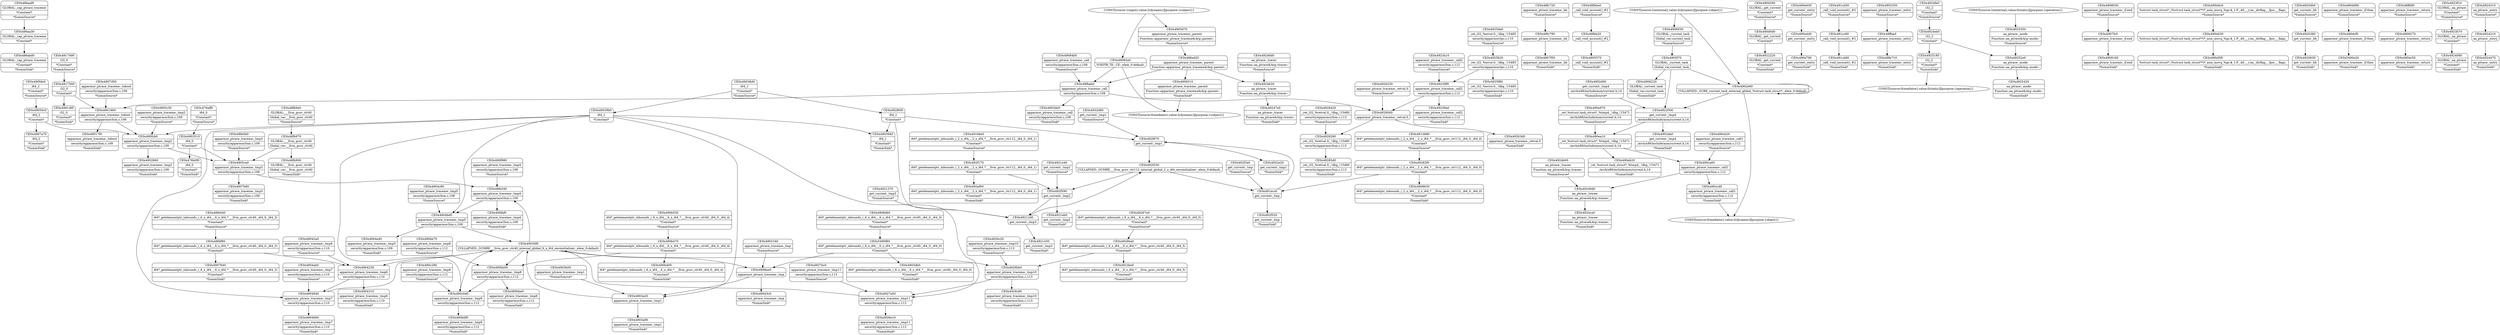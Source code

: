 digraph {
	CE0x486abd0 [shape=record,shape=Mrecord,label="{CE0x486abd0|GLOBAL:_cap_ptrace_traceme|*Constant*|*SummSink*}"]
	CE0x490faf0 [shape=record,shape=Mrecord,label="{CE0x490faf0|apparmor_ptrace_traceme:_tmp4|security/apparmor/lsm.c,109|*SummSink*}"]
	CE0x48fc720 [shape=record,shape=Mrecord,label="{CE0x48fc720|apparmor_ptrace_traceme:_bb|*SummSource*}"]
	CE0x48fbbe0 [shape=record,shape=Mrecord,label="{CE0x48fbbe0|_call_void_mcount()_#2|*SummSource*}"]
	CE0x486aa30 [shape=record,shape=Mrecord,label="{CE0x486aa30|GLOBAL:_cap_ptrace_traceme|*Constant*}"]
	CE0x49238f0 [shape=record,shape=Mrecord,label="{CE0x49238f0|apparmor_ptrace_traceme:_call2|security/apparmor/lsm.c,112}"]
	CE0x490bbe0 [shape=record,shape=Mrecord,label="{CE0x490bbe0|apparmor_ptrace_traceme:_tmp8|security/apparmor/lsm.c,112|*SummSink*}"]
	CE0x4926c90 [shape=record,shape=Mrecord,label="{CE0x4926c90|apparmor_ptrace_traceme:_tmp10|security/apparmor/lsm.c,113|*SummSink*}"]
	CE0x4903160 [shape=record,shape=Mrecord,label="{CE0x4903160|apparmor_ptrace_traceme:_tmp|*SummSource*}"]
	CE0x4924b00 [shape=record,shape=Mrecord,label="{CE0x4924b00|aa_ptrace:_tracee|Function::aa_ptrace&Arg::tracee::|*SummSource*}"]
	CE0x490d0d0 [shape=record,shape=Mrecord,label="{CE0x490d0d0|GLOBAL:_get_current|*Constant*}"]
	CE0x4903db0 [shape=record,shape=Mrecord,label="{CE0x4903db0|i64*_getelementptr_inbounds_(_6_x_i64_,_6_x_i64_*___llvm_gcov_ctr40,_i64_0,_i64_0)|*Constant*|*SummSink*}"]
	CE0x49263d0 [shape=record,shape=Mrecord,label="{CE0x49263d0|apparmor_ptrace_traceme:_retval.0|*SummSink*}"]
	CE0x49084b0 [shape=record,shape=Mrecord,label="{CE0x49084b0|apparmor_ptrace_traceme:_call|security/apparmor/lsm.c,108|*SummSource*}"]
	CE0x490fcb0 [shape=record,shape=Mrecord,label="{CE0x490fcb0|apparmor_ptrace_traceme:_tmp2|security/apparmor/lsm.c,109}"]
	CE0x490bdf0 [shape=record,shape=Mrecord,label="{CE0x490bdf0|apparmor_ptrace_traceme:_tmp9|security/apparmor/lsm.c,112|*SummSink*}"]
	CE0x492f590 [shape=record,shape=Mrecord,label="{CE0x492f590|get_current:_tmp2}"]
	CE0x49050c0 [shape=record,shape=Mrecord,label="{CE0x49050c0|i64_2|*Constant*}"]
	CE0x490e790 [shape=record,shape=Mrecord,label="{CE0x490e790|get_current:_entry|*SummSink*}"]
	CE0x4921430 [shape=record,shape=Mrecord,label="{CE0x4921430|get_current:_tmp3|*SummSink*}"]
	CE0x491cd30 [shape=record,shape=Mrecord,label="{CE0x491cd30|_call_void_mcount()_#2|*SummSource*}"]
	CE0x49038d0 [shape=record,shape=Mrecord,label="{CE0x49038d0|i64_1|*Constant*|*SummSource*}"]
	CE0x4902860 [shape=record,shape=Mrecord,label="{CE0x4902860|apparmor_ptrace_traceme:_tmp2|security/apparmor/lsm.c,109|*SummSink*}"]
	CE0x4923a10 [shape=record,shape=Mrecord,label="{CE0x4923a10|apparmor_ptrace_traceme:_call2|security/apparmor/lsm.c,112|*SummSource*}"]
	CE0x4902350 [shape=record,shape=Mrecord,label="{CE0x4902350|apparmor_ptrace_traceme:_entry|*SummSource*}"]
	CE0x490e630 [shape=record,shape=Mrecord,label="{CE0x490e630|get_current:_entry|*SummSource*}"]
	CE0x492f670 [shape=record,shape=Mrecord,label="{CE0x492f670|get_current:_tmp1}"]
	CE0x4924fe0 [shape=record,shape=Mrecord,label="{CE0x4924fe0|i32_2|*Constant*|*SummSource*}"]
	CE0x490ca60 [shape=record,shape=Mrecord,label="{CE0x490ca60|apparmor_ptrace_traceme:_call1|security/apparmor/lsm.c,112}"]
	CE0x4924eb0 [shape=record,shape=Mrecord,label="{CE0x4924eb0|i32_2|*Constant*}"]
	"CONST[source:1(input),value:2(dynamic)][purpose:{subject}]"
	CE0x49247e0 [shape=record,shape=Mrecord,label="{CE0x49247e0|aa_ptrace:_tracer|Function::aa_ptrace&Arg::tracer::|*SummSink*}"]
	CE0x4922220 [shape=record,shape=Mrecord,label="{CE0x4922220|GLOBAL:_get_current|*Constant*|*SummSink*}"]
	CE0x48fb9e0 [shape=record,shape=Mrecord,label="{CE0x48fb9e0|GLOBAL:___llvm_gcov_ctr40|Global_var:__llvm_gcov_ctr40|*SummSource*}"]
	CE0x4904c90 [shape=record,shape=Mrecord,label="{CE0x4904c90|apparmor_ptrace_traceme:_tmp5|security/apparmor/lsm.c,109|*SummSource*}"]
	CE0x490e4d0 [shape=record,shape=Mrecord,label="{CE0x490e4d0|get_current:_entry}"]
	CE0x4908030 [shape=record,shape=Mrecord,label="{CE0x4908030|apparmor_ptrace_traceme:_if.end|*SummSource*}"]
	CE0x49249d0 [shape=record,shape=Mrecord,label="{CE0x49249d0|aa_ptrace:_tracee|Function::aa_ptrace&Arg::tracee::}"]
	CE0x4926bb0 [shape=record,shape=Mrecord,label="{CE0x4926bb0|apparmor_ptrace_traceme:_tmp10|security/apparmor/lsm.c,113}"]
	CE0x492f600 [shape=record,shape=Mrecord,label="{CE0x492f600|i64_1|*Constant*}"]
	CE0x491ecc0 [shape=record,shape=Mrecord,label="{CE0x491ecc0|get_current:_tmp}"]
	CE0x49285d0 [shape=record,shape=Mrecord,label="{CE0x49285d0|_ret_i32_%retval.0,_!dbg_!15480|security/apparmor/lsm.c,113|*SummSink*}"]
	CE0x4907a70 [shape=record,shape=Mrecord,label="{CE0x4907a70|i64_2|*Constant*|*SummSink*}"]
	CE0x4904bd0 [shape=record,shape=Mrecord,label="{CE0x4904bd0|apparmor_ptrace_traceme:_tmp5|security/apparmor/lsm.c,109}"]
	CE0x4917500 [shape=record,shape=Mrecord,label="{CE0x4917500|i32_0|*Constant*}"]
	CE0x4904310 [shape=record,shape=Mrecord,label="{CE0x4904310|apparmor_ptrace_traceme:_tmp6|security/apparmor/lsm.c,110|*SummSink*}"]
	CE0x490fde0 [shape=record,shape=Mrecord,label="{CE0x490fde0|i64_2|*Constant*|*SummSource*}"]
	CE0x490bb70 [shape=record,shape=Mrecord,label="{CE0x490bb70|apparmor_ptrace_traceme:_tmp8|security/apparmor/lsm.c,112|*SummSource*}"]
	CE0x4924630 [shape=record,shape=Mrecord,label="{CE0x4924630|aa_ptrace:_tracer|Function::aa_ptrace&Arg::tracer::}"]
	CE0x490d430 [shape=record,shape=Mrecord,label="{CE0x490d430|%struct.task_struct*_(%struct.task_struct**)*_asm_movq_%gs:$_1:P_,$0_,_r,im,_dirflag_,_fpsr_,_flags_}"]
	CE0x48fdf80 [shape=record,shape=Mrecord,label="{CE0x48fdf80|i64*_getelementptr_inbounds_(_6_x_i64_,_6_x_i64_*___llvm_gcov_ctr40,_i64_0,_i64_3)|*Constant*}"]
	CE0x4926c20 [shape=record,shape=Mrecord,label="{CE0x4926c20|apparmor_ptrace_traceme:_tmp10|security/apparmor/lsm.c,113|*SummSource*}"]
	CE0x4908d60 [shape=record,shape=Mrecord,label="{CE0x4908d60|i64*_getelementptr_inbounds_(_6_x_i64_,_6_x_i64_*___llvm_gcov_ctr40,_i64_0,_i64_0)|*Constant*|*SummSource*}"]
	CE0x4925180 [shape=record,shape=Mrecord,label="{CE0x4925180|i32_2|*Constant*|*SummSink*}"]
	CE0x49042a0 [shape=record,shape=Mrecord,label="{CE0x49042a0|apparmor_ptrace_traceme:_tmp6|security/apparmor/lsm.c,110|*SummSource*}"]
	CE0x486ed20 [shape=record,shape=Mrecord,label="{CE0x486ed20|apparmor_ptrace_traceme:_parent|Function::apparmor_ptrace_traceme&Arg::parent::}"]
	CE0x491cc60 [shape=record,shape=Mrecord,label="{CE0x491cc60|_call_void_mcount()_#2}"]
	CE0x49017f0 [shape=record,shape=Mrecord,label="{CE0x49017f0|apparmor_ptrace_traceme:_tobool|security/apparmor/lsm.c,109|*SummSink*}"]
	"CONST[source:2(external),value:0(static)][purpose:{operation}]"
	CE0x4928420 [shape=record,shape=Mrecord,label="{CE0x4928420|_ret_i32_%retval.0,_!dbg_!15480|security/apparmor/lsm.c,113|*SummSource*}"]
	"CONST[source:0(mediator),value:2(dynamic)][purpose:{object}]"
	CE0x4920380 [shape=record,shape=Mrecord,label="{CE0x4920380|get_current:_bb}"]
	CE0x4920630 [shape=record,shape=Mrecord,label="{CE0x4920630|get_current:_bb|*SummSink*}"]
	CE0x4904940 [shape=record,shape=Mrecord,label="{CE0x4904940|apparmor_ptrace_traceme:_tmp7|security/apparmor/lsm.c,110}"]
	CE0x49246d0 [shape=record,shape=Mrecord,label="{CE0x49246d0|aa_ptrace:_tracer|Function::aa_ptrace&Arg::tracer::|*SummSource*}"]
	CE0x4906220 [shape=record,shape=Mrecord,label="{CE0x4906220|GLOBAL:_current_task|Global_var:current_task|*SummSink*}"]
	"CONST[source:0(mediator),value:0(static)][purpose:{operation}]"
	CE0x4926230 [shape=record,shape=Mrecord,label="{CE0x4926230|apparmor_ptrace_traceme:_retval.0|*SummSource*}"]
	CE0x490d3c0 [shape=record,shape=Mrecord,label="{CE0x490d3c0|apparmor_ptrace_traceme:_tmp|*SummSink*}"]
	CE0x4907640 [shape=record,shape=Mrecord,label="{CE0x4907640|i64*_getelementptr_inbounds_(_6_x_i64_,_6_x_i64_*___llvm_gcov_ctr40,_i64_0,_i64_3)|*Constant*|*SummSink*}"]
	CE0x4925620 [shape=record,shape=Mrecord,label="{CE0x4925620|_ret_i32_%error.0,_!dbg_!15485|security/apparmor/ipc.c,110}"]
	CE0x49267e0 [shape=record,shape=Mrecord,label="{CE0x49267e0|i64*_getelementptr_inbounds_(_6_x_i64_,_6_x_i64_*___llvm_gcov_ctr40,_i64_0,_i64_5)|*Constant*|*SummSource*}"]
	CE0x49212d0 [shape=record,shape=Mrecord,label="{CE0x49212d0|get_current:_tmp3}"]
	CE0x4906030 [shape=record,shape=Mrecord,label="{CE0x4906030|GLOBAL:_current_task|Global_var:current_task|*SummSource*}"]
	CE0x4902bb0 [shape=record,shape=Mrecord,label="{CE0x4902bb0|apparmor_ptrace_traceme:_call|security/apparmor/lsm.c,108|*SummSink*}"]
	CE0x490c0d0 [shape=record,shape=Mrecord,label="{CE0x490c0d0|apparmor_ptrace_traceme:_tmp9|security/apparmor/lsm.c,112}"]
	CE0x490c280 [shape=record,shape=Mrecord,label="{CE0x490c280|apparmor_ptrace_traceme:_tmp9|security/apparmor/lsm.c,112|*SummSource*}"]
	CE0x49039b0 [shape=record,shape=Mrecord,label="{CE0x49039b0|i64_1|*Constant*}"]
	CE0x4921e40 [shape=record,shape=Mrecord,label="{CE0x4921e40|get_current:_tmp2|*SummSource*}"]
	CE0x4905ca0 [shape=record,shape=Mrecord,label="{CE0x4905ca0|apparmor_ptrace_traceme:_tmp3|security/apparmor/lsm.c,109}"]
	CE0x492ef00 [shape=record,shape=Mrecord,label="{CE0x492ef00|i64*_getelementptr_inbounds_(_2_x_i64_,_2_x_i64_*___llvm_gcov_ctr112,_i64_0,_i64_1)|*Constant*|*SummSink*}"]
	CE0x4902da0 [shape=record,shape=Mrecord,label="{CE0x4902da0|get_current:_tmp4|./arch/x86/include/asm/current.h,14|*SummSink*}"]
	CE0x490dd90 [shape=record,shape=Mrecord,label="{CE0x490dd90|apparmor_ptrace_traceme:_if.then|*SummSource*}"]
	CE0x4903b00 [shape=record,shape=Mrecord,label="{CE0x4903b00|apparmor_ptrace_traceme:_tmp1|*SummSource*}"]
	CE0x490e970 [shape=record,shape=Mrecord,label="{CE0x490e970|_ret_%struct.task_struct*_%tmp4,_!dbg_!15471|./arch/x86/include/asm/current.h,14|*SummSource*}"]
	CE0x4909270 [shape=record,shape=Mrecord,label="{CE0x4909270|apparmor_ptrace_traceme:_return}"]
	CE0x4925420 [shape=record,shape=Mrecord,label="{CE0x4925420|aa_ptrace:_mode|Function::aa_ptrace&Arg::mode::|*SummSink*}"]
	CE0x4908630 [shape=record,shape=Mrecord,label="{CE0x4908630|i64*_getelementptr_inbounds_(_2_x_i64_,_2_x_i64_*___llvm_gcov_ctr112,_i64_0,_i64_0)|*Constant*|*SummSink*}"]
	CE0x4904660 [shape=record,shape=Mrecord,label="{CE0x4904660|apparmor_ptrace_traceme:_tmp7|security/apparmor/lsm.c,110|*SummSink*}"]
	CE0x4926e10 [shape=record,shape=Mrecord,label="{CE0x4926e10|apparmor_ptrace_traceme:_tmp11|security/apparmor/lsm.c,113|*SummSink*}"]
	CE0x4924ca0 [shape=record,shape=Mrecord,label="{CE0x4924ca0|aa_ptrace:_tracee|Function::aa_ptrace&Arg::tracee::|*SummSink*}"]
	CE0x49092e0 [shape=record,shape=Mrecord,label="{CE0x49092e0|VOIDTB_TE:_CE:_elem_0:default:}"]
	CE0x4923f10 [shape=record,shape=Mrecord,label="{CE0x4923f10|GLOBAL:_aa_ptrace|*Constant*|*SummSource*}"]
	"CONST[source:0(mediator),value:2(dynamic)][purpose:{subject}]"
	CE0x48fbab0 [shape=record,shape=Mrecord,label="{CE0x48fbab0|apparmor_ptrace_traceme:_call|security/apparmor/lsm.c,108}"]
	CE0x4904ab0 [shape=record,shape=Mrecord,label="{CE0x4904ab0|apparmor_ptrace_traceme:_tmp7|security/apparmor/lsm.c,110|*SummSource*}"]
	CE0x4913680 [shape=record,shape=Mrecord,label="{CE0x4913680|i64*_getelementptr_inbounds_(_2_x_i64_,_2_x_i64_*___llvm_gcov_ctr112,_i64_0,_i64_0)|*Constant*|*SummSource*}"]
	CE0x492f3a0 [shape=record,shape=Mrecord,label="{CE0x492f3a0|get_current:_tmp|*SummSource*}"]
	CE0x4903510 [shape=record,shape=Mrecord,label="{CE0x4903510|i64_0|*Constant*}"]
	CE0x4932e20 [shape=record,shape=Mrecord,label="{CE0x4932e20|get_current:_tmp1|*SummSink*}"]
	CE0x4904e40 [shape=record,shape=Mrecord,label="{CE0x4904e40|apparmor_ptrace_traceme:_tmp5|security/apparmor/lsm.c,109|*SummSink*}"]
	CE0x48fe540 [shape=record,shape=Mrecord,label="{CE0x48fe540|apparmor_ptrace_traceme:_tmp4|security/apparmor/lsm.c,109}"]
	CE0x4922000 [shape=record,shape=Mrecord,label="{CE0x4922000|get_current:_tmp4|./arch/x86/include/asm/current.h,14}"]
	CE0x49260d0 [shape=record,shape=Mrecord,label="{CE0x49260d0|apparmor_ptrace_traceme:_retval.0}"]
	CE0x48fb900 [shape=record,shape=Mrecord,label="{CE0x48fb900|GLOBAL:___llvm_gcov_ctr40|Global_var:__llvm_gcov_ctr40|*SummSink*}"]
	CE0x4906510 [shape=record,shape=Mrecord,label="{CE0x4906510|apparmor_ptrace_traceme:_parent|Function::apparmor_ptrace_traceme&Arg::parent::|*SummSink*}"]
	CE0x4923b70 [shape=record,shape=Mrecord,label="{CE0x4923b70|GLOBAL:_aa_ptrace|*Constant*}"]
	CE0x49252e0 [shape=record,shape=Mrecord,label="{CE0x49252e0|aa_ptrace:_mode|Function::aa_ptrace&Arg::mode::}"]
	CE0x4905d70 [shape=record,shape=Mrecord,label="{CE0x4905d70|apparmor_ptrace_traceme:_parent|Function::apparmor_ptrace_traceme&Arg::parent::|*SummSource*}"]
	CE0x490b530 [shape=record,shape=Mrecord,label="{CE0x490b530|i64*_getelementptr_inbounds_(_6_x_i64_,_6_x_i64_*___llvm_gcov_ctr40,_i64_0,_i64_4)|*Constant*|*SummSource*}"]
	CE0x4903a20 [shape=record,shape=Mrecord,label="{CE0x4903a20|apparmor_ptrace_traceme:_tmp1}"]
	CE0x49282f0 [shape=record,shape=Mrecord,label="{CE0x49282f0|i64*_getelementptr_inbounds_(_2_x_i64_,_2_x_i64_*___llvm_gcov_ctr112,_i64_0,_i64_0)|*Constant*}"]
	CE0x490f980 [shape=record,shape=Mrecord,label="{CE0x490f980|apparmor_ptrace_traceme:_tmp4|security/apparmor/lsm.c,109|*SummSource*}"]
	CE0x490b400 [shape=record,shape=Mrecord,label="{CE0x490b400|i64*_getelementptr_inbounds_(_6_x_i64_,_6_x_i64_*___llvm_gcov_ctr40,_i64_0,_i64_4)|*Constant*|*SummSink*}"]
	CE0x4903940 [shape=record,shape=Mrecord,label="{CE0x4903940|i64_1|*Constant*|*SummSink*}"]
	CE0x490d4c0 [shape=record,shape=Mrecord,label="{CE0x490d4c0|%struct.task_struct*_(%struct.task_struct**)*_asm_movq_%gs:$_1:P_,$0_,_r,im,_dirflag_,_fpsr_,_flags_|*SummSource*}"]
	CE0x4903a90 [shape=record,shape=Mrecord,label="{CE0x4903a90|apparmor_ptrace_traceme:_tmp1|*SummSink*}"]
	CE0x49030f0 [shape=record,shape=Mrecord,label="{CE0x49030f0|COLLAPSED:_GCMRE___llvm_gcov_ctr40_internal_global_6_x_i64_zeroinitializer:_elem_0:default:}"]
	CE0x4901860 [shape=record,shape=Mrecord,label="{CE0x4901860|apparmor_ptrace_traceme:_tobool|security/apparmor/lsm.c,109}"]
	CE0x48fb970 [shape=record,shape=Mrecord,label="{CE0x48fb970|GLOBAL:___llvm_gcov_ctr40|Global_var:__llvm_gcov_ctr40}"]
	CE0x4902d00 [shape=record,shape=Mrecord,label="{CE0x4902d00|get_current:_tmp4|./arch/x86/include/asm/current.h,14|*SummSource*}"]
	CE0x4921370 [shape=record,shape=Mrecord,label="{CE0x4921370|get_current:_tmp3|*SummSource*}"]
	CE0x4923be0 [shape=record,shape=Mrecord,label="{CE0x4923be0|i64*_getelementptr_inbounds_(_6_x_i64_,_6_x_i64_*___llvm_gcov_ctr40,_i64_0,_i64_5)|*Constant*|*SummSink*}"]
	CE0x490eb20 [shape=record,shape=Mrecord,label="{CE0x490eb20|_ret_%struct.task_struct*_%tmp4,_!dbg_!15471|./arch/x86/include/asm/current.h,14|*SummSink*}"]
	CE0x490ccd0 [shape=record,shape=Mrecord,label="{CE0x490ccd0|apparmor_ptrace_traceme:_call1|security/apparmor/lsm.c,112|*SummSink*}"]
	CE0x490bb00 [shape=record,shape=Mrecord,label="{CE0x490bb00|apparmor_ptrace_traceme:_tmp8|security/apparmor/lsm.c,112}"]
	CE0x4905f70 [shape=record,shape=Mrecord,label="{CE0x4905f70|GLOBAL:_current_task|Global_var:current_task}"]
	CE0x4907f50 [shape=record,shape=Mrecord,label="{CE0x4907f50|apparmor_ptrace_traceme:_bb|*SummSink*}"]
	CE0x4917490 [shape=record,shape=Mrecord,label="{CE0x4917490|i32_0|*Constant*|*SummSource*}"]
	CE0x48ff4f0 [shape=record,shape=Mrecord,label="{CE0x48ff4f0|apparmor_ptrace_traceme:_return|*SummSource*}"]
	CE0x4902e60 [shape=record,shape=Mrecord,label="{CE0x4902e60|COLLAPSED:_GCRE_current_task_external_global_%struct.task_struct*:_elem_0:default:}"]
	CE0x49014f0 [shape=record,shape=Mrecord,label="{CE0x49014f0|i32_0|*Constant*|*SummSink*}"]
	CE0x49204b0 [shape=record,shape=Mrecord,label="{CE0x49204b0|get_current:_bb|*SummSource*}"]
	CE0x4927bc0 [shape=record,shape=Mrecord,label="{CE0x4927bc0|apparmor_ptrace_traceme:_tmp11|security/apparmor/lsm.c,113|*SummSource*}"]
	CE0x490d290 [shape=record,shape=Mrecord,label="{CE0x490d290|GLOBAL:_get_current|*Constant*|*SummSource*}"]
	CE0x48ffae0 [shape=record,shape=Mrecord,label="{CE0x48ffae0|apparmor_ptrace_traceme:_entry}"]
	CE0x48fe710 [shape=record,shape=Mrecord,label="{CE0x48fe710|apparmor_ptrace_traceme:_entry|*SummSink*}"]
	CE0x5490e20 [shape=record,shape=Mrecord,label="{CE0x5490e20|apparmor_ptrace_traceme:_if.then|*SummSink*}"]
	CE0x490d5f0 [shape=record,shape=Mrecord,label="{CE0x490d5f0|%struct.task_struct*_(%struct.task_struct**)*_asm_movq_%gs:$_1:P_,$0_,_r,im,_dirflag_,_fpsr_,_flags_|*SummSink*}"]
	CE0x4907d50 [shape=record,shape=Mrecord,label="{CE0x4907d50|apparmor_ptrace_traceme:_tobool|security/apparmor/lsm.c,109|*SummSource*}"]
	CE0x476aff0 [shape=record,shape=Mrecord,label="{CE0x476aff0|i64_0|*Constant*|*SummSource*}"]
	CE0x492f330 [shape=record,shape=Mrecord,label="{CE0x492f330|COLLAPSED:_GCMRE___llvm_gcov_ctr112_internal_global_2_x_i64_zeroinitializer:_elem_0:default:}"]
	CE0x4925350 [shape=record,shape=Mrecord,label="{CE0x4925350|aa_ptrace:_mode|Function::aa_ptrace&Arg::mode::|*SummSource*}"]
	CE0x490dc50 [shape=record,shape=Mrecord,label="{CE0x490dc50|apparmor_ptrace_traceme:_return|*SummSink*}"]
	"CONST[source:2(external),value:2(dynamic)][purpose:{object}]"
	CE0x490cb20 [shape=record,shape=Mrecord,label="{CE0x490cb20|apparmor_ptrace_traceme:_call1|security/apparmor/lsm.c,112|*SummSource*}"]
	CE0x4925f80 [shape=record,shape=Mrecord,label="{CE0x4925f80|_ret_i32_%error.0,_!dbg_!15485|security/apparmor/ipc.c,110|*SummSink*}"]
	CE0x4909160 [shape=record,shape=Mrecord,label="{CE0x4909160|apparmor_ptrace_traceme:_if.end|*SummSink*}"]
	CE0x4924310 [shape=record,shape=Mrecord,label="{CE0x4924310|aa_ptrace:_entry|*SummSource*}"]
	CE0x491cdd0 [shape=record,shape=Mrecord,label="{CE0x491cdd0|_call_void_mcount()_#2|*SummSink*}"]
	CE0x4905570 [shape=record,shape=Mrecord,label="{CE0x4905570|_call_void_mcount()_#2|*SummSink*}"]
	CE0x4924210 [shape=record,shape=Mrecord,label="{CE0x4924210|aa_ptrace:_entry}"]
	CE0x4924470 [shape=record,shape=Mrecord,label="{CE0x4924470|aa_ptrace:_entry|*SummSink*}"]
	CE0x4905c30 [shape=record,shape=Mrecord,label="{CE0x4905c30|apparmor_ptrace_traceme:_tmp2|security/apparmor/lsm.c,109|*SummSource*}"]
	CE0x4908ee0 [shape=record,shape=Mrecord,label="{CE0x4908ee0|apparmor_ptrace_traceme:_tmp}"]
	CE0x492f520 [shape=record,shape=Mrecord,label="{CE0x492f520|get_current:_tmp|*SummSink*}"]
	CE0x492f170 [shape=record,shape=Mrecord,label="{CE0x492f170|i64*_getelementptr_inbounds_(_2_x_i64_,_2_x_i64_*___llvm_gcov_ctr112,_i64_0,_i64_1)|*Constant*}"]
	CE0x48fe5b0 [shape=record,shape=Mrecord,label="{CE0x48fe5b0|apparmor_ptrace_traceme:_tmp3|security/apparmor/lsm.c,109|*SummSource*}"]
	CE0x4907fc0 [shape=record,shape=Mrecord,label="{CE0x4907fc0|apparmor_ptrace_traceme:_if.end}"]
	CE0x48fbb20 [shape=record,shape=Mrecord,label="{CE0x48fbb20|_call_void_mcount()_#2}"]
	CE0x486aaf0 [shape=record,shape=Mrecord,label="{CE0x486aaf0|GLOBAL:_cap_ptrace_traceme|*Constant*|*SummSource*}"]
	CE0x490ea10 [shape=record,shape=Mrecord,label="{CE0x490ea10|_ret_%struct.task_struct*_%tmp4,_!dbg_!15471|./arch/x86/include/asm/current.h,14}"]
	CE0x49266a0 [shape=record,shape=Mrecord,label="{CE0x49266a0|i64*_getelementptr_inbounds_(_6_x_i64_,_6_x_i64_*___llvm_gcov_ctr40,_i64_0,_i64_5)|*Constant*}"]
	CE0x4927a50 [shape=record,shape=Mrecord,label="{CE0x4927a50|apparmor_ptrace_traceme:_tmp11|security/apparmor/lsm.c,113}"]
	CE0x4928280 [shape=record,shape=Mrecord,label="{CE0x4928280|_ret_i32_%retval.0,_!dbg_!15480|security/apparmor/lsm.c,113}"]
	CE0x48fc790 [shape=record,shape=Mrecord,label="{CE0x48fc790|apparmor_ptrace_traceme:_bb}"]
	CE0x49239a0 [shape=record,shape=Mrecord,label="{CE0x49239a0|apparmor_ptrace_traceme:_call2|security/apparmor/lsm.c,112|*SummSink*}"]
	CE0x5490f80 [shape=record,shape=Mrecord,label="{CE0x5490f80|i64*_getelementptr_inbounds_(_6_x_i64_,_6_x_i64_*___llvm_gcov_ctr40,_i64_0,_i64_0)|*Constant*}"]
	CE0x4932d80 [shape=record,shape=Mrecord,label="{CE0x4932d80|get_current:_tmp1|*SummSource*}"]
	CE0x476b0f0 [shape=record,shape=Mrecord,label="{CE0x476b0f0|i64_0|*Constant*|*SummSink*}"]
	CE0x4924080 [shape=record,shape=Mrecord,label="{CE0x4924080|GLOBAL:_aa_ptrace|*Constant*|*SummSink*}"]
	CE0x4904230 [shape=record,shape=Mrecord,label="{CE0x4904230|apparmor_ptrace_traceme:_tmp6|security/apparmor/lsm.c,110}"]
	CE0x49166e0 [shape=record,shape=Mrecord,label="{CE0x49166e0|i64*_getelementptr_inbounds_(_2_x_i64_,_2_x_i64_*___llvm_gcov_ctr112,_i64_0,_i64_1)|*Constant*|*SummSource*}"]
	CE0x4921eb0 [shape=record,shape=Mrecord,label="{CE0x4921eb0|get_current:_tmp2|*SummSink*}"]
	CE0x490b470 [shape=record,shape=Mrecord,label="{CE0x490b470|i64*_getelementptr_inbounds_(_6_x_i64_,_6_x_i64_*___llvm_gcov_ctr40,_i64_0,_i64_4)|*Constant*}"]
	CE0x48fe040 [shape=record,shape=Mrecord,label="{CE0x48fe040|i64*_getelementptr_inbounds_(_6_x_i64_,_6_x_i64_*___llvm_gcov_ctr40,_i64_0,_i64_3)|*Constant*|*SummSource*}"]
	CE0x490dcf0 [shape=record,shape=Mrecord,label="{CE0x490dcf0|apparmor_ptrace_traceme:_if.then}"]
	CE0x4907b90 [shape=record,shape=Mrecord,label="{CE0x4907b90|apparmor_ptrace_traceme:_tmp3|security/apparmor/lsm.c,109|*SummSink*}"]
	CE0x4925de0 [shape=record,shape=Mrecord,label="{CE0x4925de0|_ret_i32_%error.0,_!dbg_!15485|security/apparmor/ipc.c,110|*SummSource*}"]
	CE0x48fe5b0 -> CE0x4905ca0
	CE0x4920380 -> CE0x4920630
	CE0x4903a20 -> CE0x4903a90
	CE0x4904c90 -> CE0x4904bd0
	CE0x4902350 -> CE0x48ffae0
	CE0x49050c0 -> CE0x4907a70
	CE0x48ff4f0 -> CE0x4909270
	CE0x49039b0 -> CE0x4904bd0
	CE0x48fc790 -> CE0x4907f50
	CE0x48fe540 -> CE0x4904bd0
	CE0x490bb00 -> CE0x490c0d0
	CE0x492f590 -> CE0x49212d0
	CE0x4923f10 -> CE0x4923b70
	CE0x49260d0 -> CE0x49263d0
	CE0x49249d0 -> CE0x4924ca0
	CE0x48fbb20 -> CE0x4905570
	CE0x492f600 -> CE0x492f670
	CE0x491cd30 -> CE0x491cc60
	CE0x490b470 -> CE0x490bb00
	CE0x4903510 -> CE0x4905ca0
	CE0x49246d0 -> CE0x4924630
	CE0x4922000 -> CE0x4902da0
	CE0x49238f0 -> CE0x49239a0
	CE0x490e4d0 -> CE0x490e790
	CE0x4924310 -> CE0x4924210
	CE0x4913680 -> CE0x49282f0
	CE0x490ca60 -> CE0x490ccd0
	CE0x492f330 -> CE0x491ecc0
	CE0x492f670 -> CE0x492f330
	CE0x4904940 -> CE0x49030f0
	CE0x49030f0 -> CE0x490bb00
	CE0x490b530 -> CE0x490b470
	CE0x4905f70 -> CE0x4922000
	CE0x49092e0 -> CE0x48fbab0
	CE0x4905ca0 -> CE0x48fe540
	CE0x4927bc0 -> CE0x4927a50
	CE0x4908ee0 -> CE0x490d3c0
	CE0x4923b70 -> CE0x4924080
	CE0x4926c20 -> CE0x4926bb0
	CE0x4902e60 -> CE0x4902e60
	CE0x4925180 -> "CONST[source:0(mediator),value:0(static)][purpose:{operation}]"
	CE0x486ed20 -> CE0x4906510
	CE0x490f980 -> CE0x48fe540
	CE0x490d0d0 -> CE0x4922220
	CE0x4924630 -> CE0x49247e0
	CE0x49266a0 -> CE0x4926bb0
	CE0x49282f0 -> CE0x491ecc0
	CE0x48fbbe0 -> CE0x48fbb20
	CE0x48fdf80 -> CE0x4904230
	CE0x4921e40 -> CE0x492f590
	CE0x48fbab0 -> CE0x4901860
	CE0x4904bd0 -> CE0x49030f0
	CE0x49166e0 -> CE0x492f170
	CE0x49039b0 -> CE0x4927a50
	"CONST[source:2(external),value:2(dynamic)][purpose:{object}]" -> CE0x4902e60
	CE0x4902d00 -> CE0x4922000
	CE0x490c0d0 -> CE0x49030f0
	CE0x49092e0 -> "CONST[source:0(mediator),value:2(dynamic)][purpose:{subject}]"
	CE0x4905ca0 -> CE0x4907b90
	CE0x48ffae0 -> CE0x48fe710
	CE0x48fbab0 -> CE0x4902bb0
	CE0x4924eb0 -> CE0x49252e0
	CE0x49238f0 -> CE0x49260d0
	CE0x4905f70 -> CE0x4906220
	CE0x4908d60 -> CE0x5490f80
	CE0x490e970 -> CE0x490ea10
	CE0x4917500 -> CE0x4901860
	CE0x49267e0 -> CE0x49266a0
	CE0x48fb970 -> CE0x48fb900
	CE0x49039b0 -> CE0x490c0d0
	CE0x4904230 -> CE0x4904940
	CE0x490b470 -> CE0x490b400
	CE0x49252e0 -> CE0x4925420
	CE0x4924210 -> CE0x4924470
	CE0x490ca60 -> CE0x49249d0
	CE0x492f3a0 -> CE0x491ecc0
	CE0x48fc720 -> CE0x48fc790
	CE0x48fe540 -> CE0x490faf0
	CE0x4901860 -> CE0x490fcb0
	CE0x49030f0 -> CE0x4926bb0
	CE0x4905d70 -> CE0x486ed20
	CE0x4926bb0 -> CE0x4926c90
	CE0x492f600 -> CE0x49212d0
	CE0x490ccd0 -> "CONST[source:0(mediator),value:2(dynamic)][purpose:{object}]"
	CE0x4907d50 -> CE0x4901860
	CE0x48fdf80 -> CE0x4907640
	CE0x48fe040 -> CE0x48fdf80
	CE0x4923a10 -> CE0x49238f0
	CE0x49204b0 -> CE0x4920380
	CE0x490ea10 -> CE0x490ca60
	CE0x4904ab0 -> CE0x4904940
	CE0x4903a20 -> CE0x49030f0
	CE0x49084b0 -> CE0x48fbab0
	CE0x4908ee0 -> CE0x4903a20
	CE0x49038d0 -> CE0x492f600
	CE0x492f600 -> CE0x4903940
	CE0x4903160 -> CE0x4908ee0
	CE0x490cb20 -> CE0x490ca60
	CE0x48fb970 -> CE0x4905ca0
	CE0x49039b0 -> CE0x4903940
	CE0x492f330 -> CE0x492f590
	CE0x49030f0 -> CE0x48fe540
	CE0x4924b00 -> CE0x49249d0
	CE0x4901860 -> CE0x49017f0
	CE0x4925350 -> CE0x49252e0
	CE0x4925620 -> CE0x4925f80
	CE0x49212d0 -> CE0x492f330
	CE0x490e630 -> CE0x490e4d0
	CE0x4924fe0 -> CE0x4924eb0
	CE0x486ed20 -> CE0x48fbab0
	CE0x490fcb0 -> CE0x4905ca0
	CE0x49260d0 -> CE0x4928280
	CE0x4903b00 -> CE0x4903a20
	CE0x4924eb0 -> CE0x4925180
	CE0x486aaf0 -> CE0x486aa30
	CE0x492f170 -> CE0x492ef00
	CE0x491ecc0 -> CE0x492f520
	CE0x4907fc0 -> CE0x4909160
	CE0x4928420 -> CE0x4928280
	CE0x4904bd0 -> CE0x4904e40
	CE0x4906510 -> "CONST[source:0(mediator),value:2(dynamic)][purpose:{subject}]"
	CE0x490dcf0 -> CE0x5490e20
	CE0x490bb00 -> CE0x490bbe0
	CE0x492f170 -> CE0x492f590
	CE0x4932d80 -> CE0x492f670
	CE0x49039b0 -> CE0x4904940
	CE0x4921370 -> CE0x49212d0
	CE0x48fbab0 -> CE0x49260d0
	CE0x49038d0 -> CE0x49039b0
	CE0x4909270 -> CE0x490dc50
	CE0x49266a0 -> CE0x4923be0
	CE0x4903510 -> CE0x476b0f0
	CE0x5490f80 -> CE0x4903db0
	CE0x49042a0 -> CE0x4904230
	CE0x4922000 -> CE0x490ea10
	CE0x4902e60 -> "CONST[source:0(mediator),value:2(dynamic)][purpose:{object}]"
	CE0x49039b0 -> CE0x4903a20
	CE0x4917490 -> CE0x4917500
	CE0x49030f0 -> CE0x4904230
	CE0x5490f80 -> CE0x4908ee0
	CE0x490c280 -> CE0x490c0d0
	CE0x4928280 -> CE0x49285d0
	CE0x4905f70 -> CE0x4902e60
	CE0x491ecc0 -> CE0x492f670
	CE0x49030f0 -> CE0x4908ee0
	CE0x492f590 -> CE0x4921eb0
	CE0x4927a50 -> CE0x4926e10
	CE0x4905c30 -> CE0x490fcb0
	CE0x490d290 -> CE0x490d0d0
	"CONST[source:1(input),value:2(dynamic)][purpose:{subject}]" -> CE0x4905d70
	CE0x490d4c0 -> CE0x490d430
	CE0x476aff0 -> CE0x4903510
	CE0x490d430 -> CE0x490d5f0
	CE0x490ea10 -> CE0x490eb20
	CE0x4926bb0 -> CE0x4927a50
	CE0x49212d0 -> CE0x4921430
	CE0x4917500 -> CE0x49014f0
	"CONST[source:1(input),value:2(dynamic)][purpose:{subject}]" -> CE0x49092e0
	"CONST[source:2(external),value:0(static)][purpose:{operation}]" -> CE0x4925350
	"CONST[source:2(external),value:2(dynamic)][purpose:{object}]" -> CE0x4906030
	CE0x49282f0 -> CE0x4908630
	CE0x491cc60 -> CE0x491cdd0
	CE0x492f670 -> CE0x4932e20
	CE0x4908030 -> CE0x4907fc0
	CE0x4926230 -> CE0x49260d0
	CE0x4925620 -> CE0x49238f0
	CE0x49039b0 -> CE0x490fcb0
	CE0x4906030 -> CE0x4905f70
	CE0x490fcb0 -> CE0x4902860
	CE0x490fde0 -> CE0x49050c0
	CE0x4925de0 -> CE0x4925620
	CE0x486ed20 -> CE0x4924630
	CE0x490dd90 -> CE0x490dcf0
	CE0x48fb9e0 -> CE0x48fb970
	CE0x49050c0 -> CE0x490fcb0
	CE0x490bb70 -> CE0x490bb00
	CE0x4904230 -> CE0x4904310
	CE0x4927a50 -> CE0x49030f0
	CE0x486aa30 -> CE0x486abd0
	CE0x4902e60 -> CE0x4922000
	CE0x490c0d0 -> CE0x490bdf0
	CE0x4904940 -> CE0x4904660
}